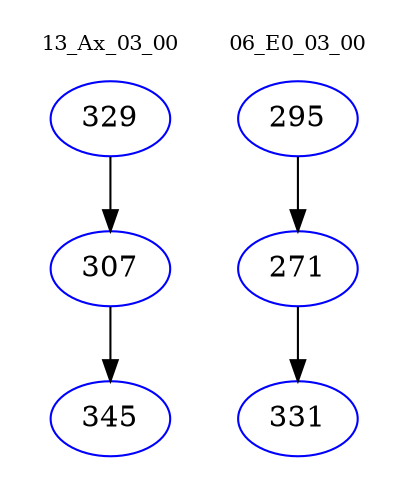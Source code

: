 digraph{
subgraph cluster_0 {
color = white
label = "13_Ax_03_00";
fontsize=10;
T0_329 [label="329", color="blue"]
T0_329 -> T0_307 [color="black"]
T0_307 [label="307", color="blue"]
T0_307 -> T0_345 [color="black"]
T0_345 [label="345", color="blue"]
}
subgraph cluster_1 {
color = white
label = "06_E0_03_00";
fontsize=10;
T1_295 [label="295", color="blue"]
T1_295 -> T1_271 [color="black"]
T1_271 [label="271", color="blue"]
T1_271 -> T1_331 [color="black"]
T1_331 [label="331", color="blue"]
}
}
